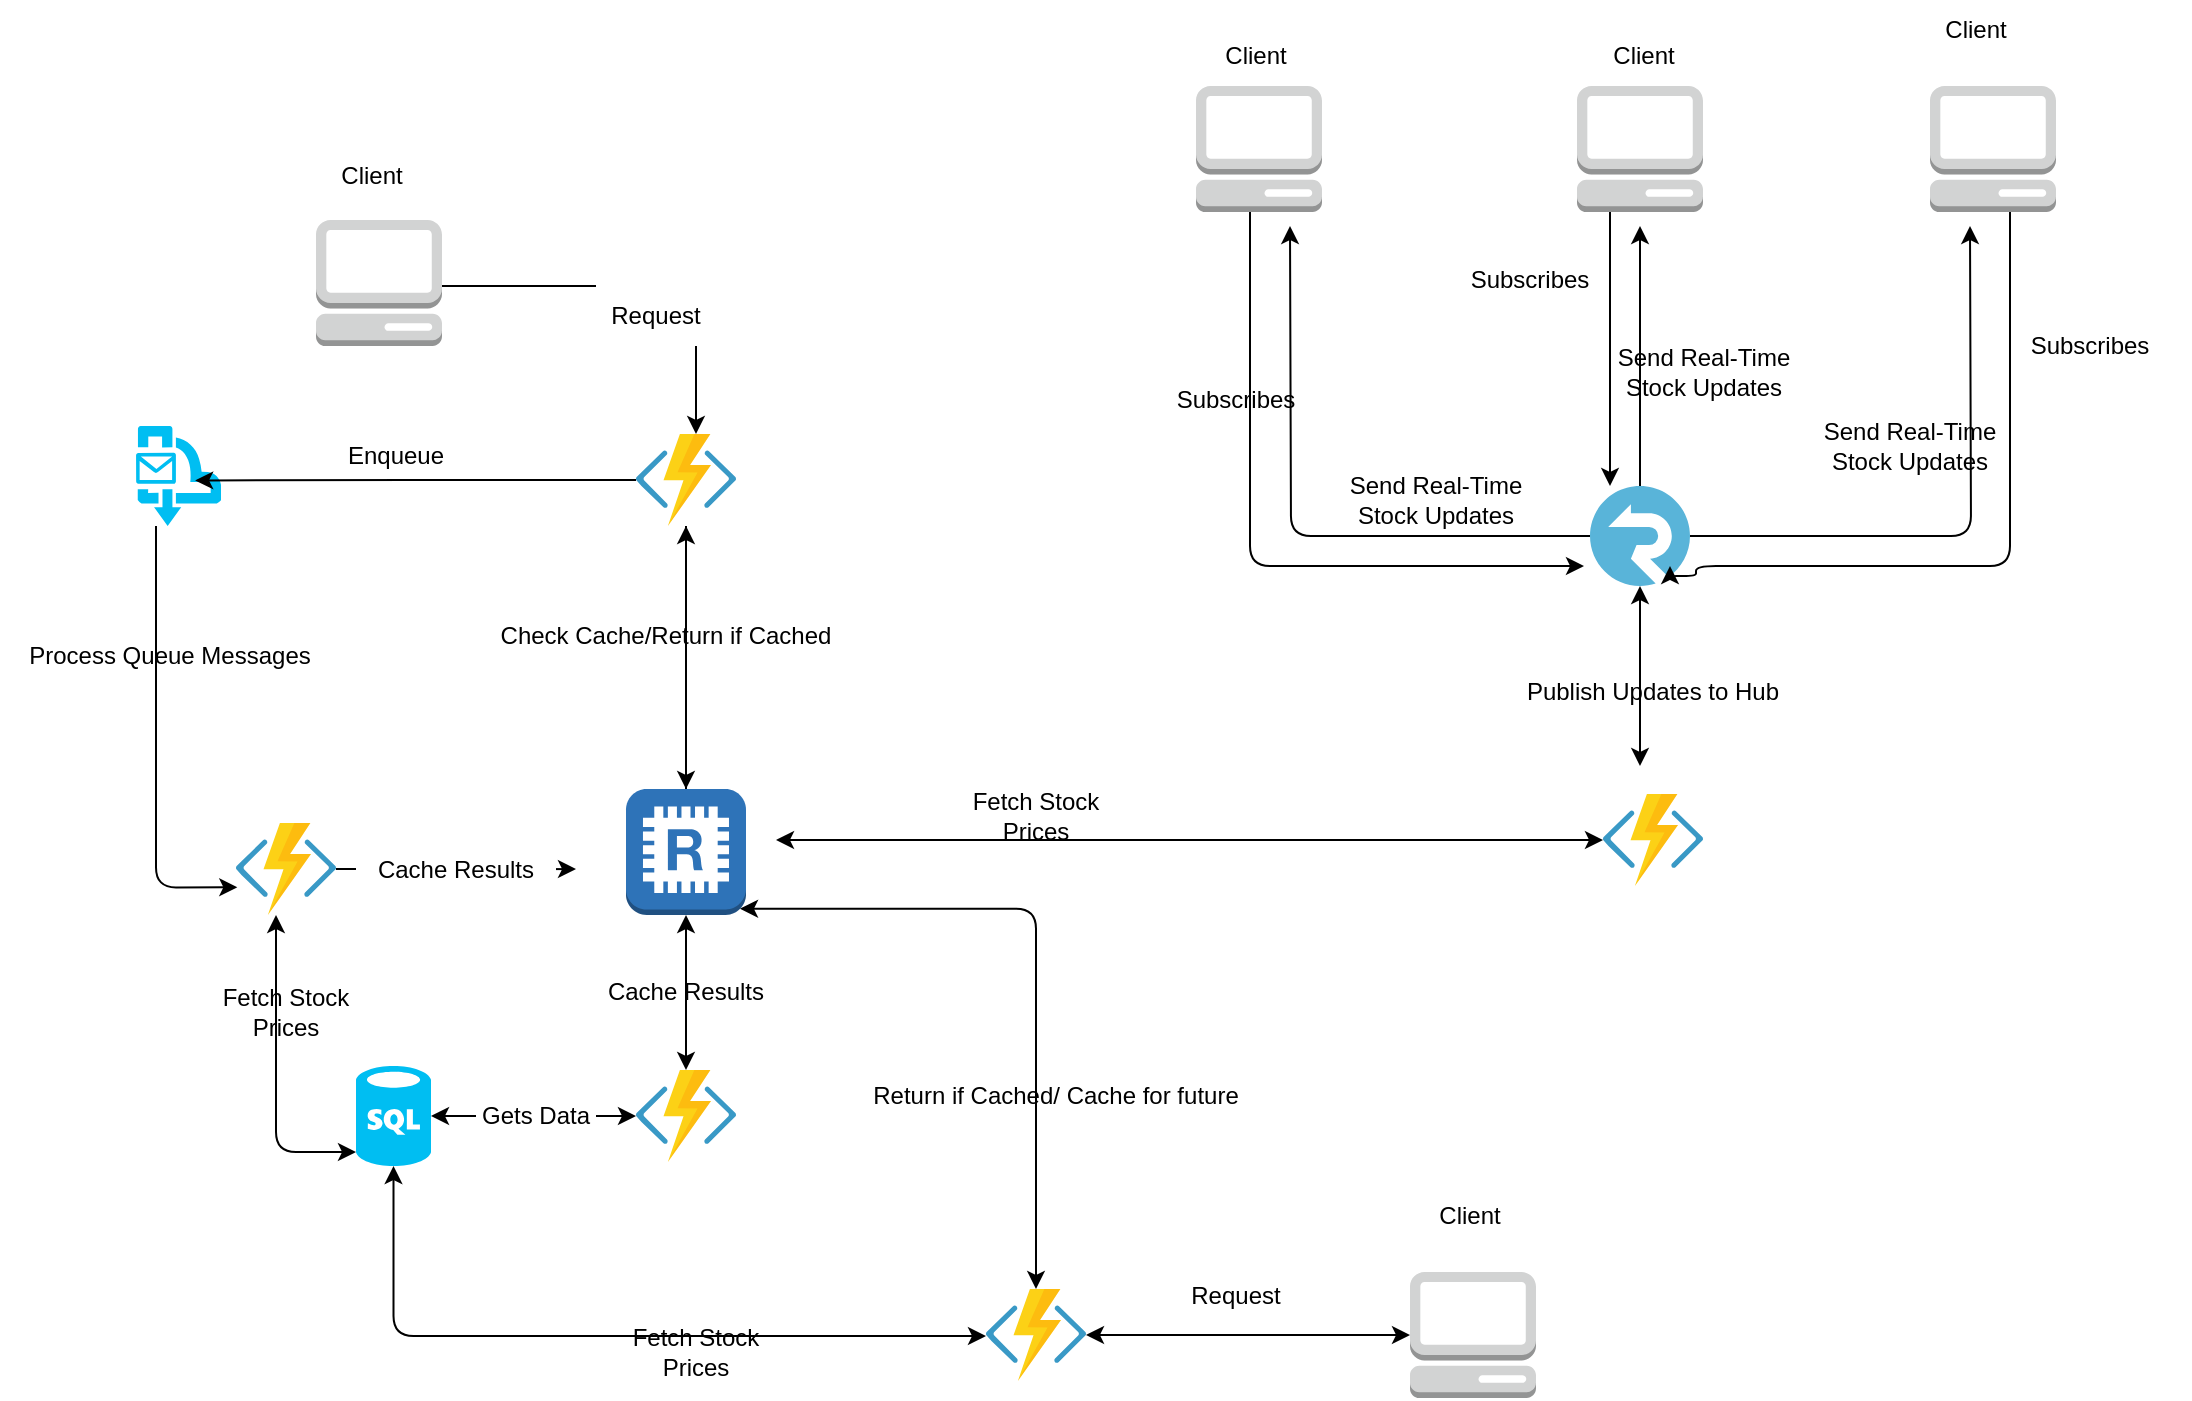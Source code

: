 <mxfile>
    <diagram id="QpszuUTG5H6QR6I4KYyF" name="Page-1">
        <mxGraphModel dx="1664" dy="1100" grid="1" gridSize="10" guides="1" tooltips="1" connect="1" arrows="1" fold="1" page="1" pageScale="1" pageWidth="850" pageHeight="1100" background="none" math="0" shadow="0">
            <root>
                <mxCell id="0"/>
                <mxCell id="1" parent="0"/>
                <mxCell id="48" style="edgeStyle=orthogonalEdgeStyle;html=1;" parent="1" source="4" target="20" edge="1">
                    <mxGeometry relative="1" as="geometry"/>
                </mxCell>
                <mxCell id="4" value="" style="outlineConnect=0;dashed=0;verticalLabelPosition=bottom;verticalAlign=top;align=center;html=1;shape=mxgraph.aws3.redis;fillColor=#2E73B8;gradientColor=none;" parent="1" vertex="1">
                    <mxGeometry x="395" y="401.5" width="60" height="63" as="geometry"/>
                </mxCell>
                <mxCell id="100" style="edgeStyle=orthogonalEdgeStyle;html=1;startArrow=none;startFill=1;" edge="1" parent="1" source="56" target="53">
                    <mxGeometry relative="1" as="geometry"/>
                </mxCell>
                <mxCell id="115" style="edgeStyle=orthogonalEdgeStyle;html=1;startArrow=classic;startFill=1;" edge="1" parent="1" source="5" target="95">
                    <mxGeometry relative="1" as="geometry">
                        <Array as="points">
                            <mxPoint x="279" y="675"/>
                        </Array>
                    </mxGeometry>
                </mxCell>
                <mxCell id="5" value="" style="verticalLabelPosition=bottom;html=1;verticalAlign=top;align=center;strokeColor=none;fillColor=#00BEF2;shape=mxgraph.azure.sql_database;" parent="1" vertex="1">
                    <mxGeometry x="260" y="540" width="37.5" height="50" as="geometry"/>
                </mxCell>
                <mxCell id="45" style="edgeStyle=orthogonalEdgeStyle;html=1;entryX=0.013;entryY=0.699;entryDx=0;entryDy=0;entryPerimeter=0;" parent="1" source="6" target="24" edge="1">
                    <mxGeometry relative="1" as="geometry">
                        <Array as="points">
                            <mxPoint x="160" y="451"/>
                        </Array>
                    </mxGeometry>
                </mxCell>
                <mxCell id="6" value="" style="verticalLabelPosition=bottom;html=1;verticalAlign=top;align=center;strokeColor=none;fillColor=#00BEF2;shape=mxgraph.azure.service_bus_queues;pointerEvents=1;" parent="1" vertex="1">
                    <mxGeometry x="150" y="220" width="42.5" height="50" as="geometry"/>
                </mxCell>
                <mxCell id="75" style="edgeStyle=orthogonalEdgeStyle;html=1;startArrow=none;startFill=0;" parent="1" source="7" edge="1">
                    <mxGeometry relative="1" as="geometry">
                        <mxPoint x="727" y="120" as="targetPoint"/>
                    </mxGeometry>
                </mxCell>
                <mxCell id="76" style="edgeStyle=orthogonalEdgeStyle;html=1;startArrow=none;startFill=0;" parent="1" source="7" edge="1">
                    <mxGeometry relative="1" as="geometry">
                        <mxPoint x="902" y="120" as="targetPoint"/>
                    </mxGeometry>
                </mxCell>
                <mxCell id="79" style="edgeStyle=orthogonalEdgeStyle;html=1;startArrow=none;startFill=0;" parent="1" source="7" edge="1">
                    <mxGeometry relative="1" as="geometry">
                        <mxPoint x="1067" y="120" as="targetPoint"/>
                    </mxGeometry>
                </mxCell>
                <mxCell id="83" style="edgeStyle=orthogonalEdgeStyle;html=1;startArrow=classic;startFill=1;" parent="1" source="7" edge="1">
                    <mxGeometry relative="1" as="geometry">
                        <mxPoint x="902" y="390" as="targetPoint"/>
                    </mxGeometry>
                </mxCell>
                <mxCell id="7" value="" style="sketch=0;aspect=fixed;html=1;points=[];align=center;image;fontSize=12;image=img/lib/mscae/SignalR.svg;" parent="1" vertex="1">
                    <mxGeometry x="877" y="250" width="50" height="50" as="geometry"/>
                </mxCell>
                <mxCell id="22" style="edgeStyle=orthogonalEdgeStyle;html=1;startArrow=none;" parent="1" source="29" target="20" edge="1">
                    <mxGeometry relative="1" as="geometry">
                        <Array as="points">
                            <mxPoint x="430" y="210"/>
                            <mxPoint x="430" y="210"/>
                        </Array>
                    </mxGeometry>
                </mxCell>
                <mxCell id="14" value="" style="outlineConnect=0;dashed=0;verticalLabelPosition=bottom;verticalAlign=top;align=center;html=1;shape=mxgraph.aws3.management_console;fillColor=#D2D3D3;gradientColor=none;" parent="1" vertex="1">
                    <mxGeometry x="240" y="117" width="63" height="63" as="geometry"/>
                </mxCell>
                <mxCell id="63" style="edgeStyle=orthogonalEdgeStyle;html=1;startArrow=none;startFill=0;" parent="1" source="15" edge="1">
                    <mxGeometry relative="1" as="geometry">
                        <mxPoint x="874" y="290" as="targetPoint"/>
                        <Array as="points">
                            <mxPoint x="707" y="290"/>
                            <mxPoint x="874" y="290"/>
                        </Array>
                    </mxGeometry>
                </mxCell>
                <mxCell id="15" value="" style="outlineConnect=0;dashed=0;verticalLabelPosition=bottom;verticalAlign=top;align=center;html=1;shape=mxgraph.aws3.management_console;fillColor=#D2D3D3;gradientColor=none;" parent="1" vertex="1">
                    <mxGeometry x="680" y="50" width="63" height="63" as="geometry"/>
                </mxCell>
                <mxCell id="23" style="edgeStyle=orthogonalEdgeStyle;html=1;entryX=0.696;entryY=0.544;entryDx=0;entryDy=0;entryPerimeter=0;" parent="1" source="20" target="6" edge="1">
                    <mxGeometry relative="1" as="geometry"/>
                </mxCell>
                <mxCell id="35" style="edgeStyle=orthogonalEdgeStyle;html=1;entryX=0.5;entryY=0;entryDx=0;entryDy=0;entryPerimeter=0;" parent="1" source="20" target="4" edge="1">
                    <mxGeometry relative="1" as="geometry">
                        <Array as="points"/>
                    </mxGeometry>
                </mxCell>
                <mxCell id="20" value="" style="sketch=0;aspect=fixed;html=1;points=[];align=center;image;fontSize=12;image=img/lib/mscae/Functions.svg;" parent="1" vertex="1">
                    <mxGeometry x="400" y="224" width="50" height="46" as="geometry"/>
                </mxCell>
                <mxCell id="41" style="edgeStyle=orthogonalEdgeStyle;html=1;startArrow=none;" parent="1" source="42" edge="1">
                    <mxGeometry relative="1" as="geometry">
                        <mxPoint x="370.0" y="441.5" as="targetPoint"/>
                    </mxGeometry>
                </mxCell>
                <mxCell id="121" style="edgeStyle=orthogonalEdgeStyle;html=1;entryX=0;entryY=0.86;entryDx=0;entryDy=0;entryPerimeter=0;startArrow=classic;startFill=1;" edge="1" parent="1" source="24" target="5">
                    <mxGeometry relative="1" as="geometry">
                        <Array as="points">
                            <mxPoint x="220" y="583"/>
                        </Array>
                    </mxGeometry>
                </mxCell>
                <mxCell id="24" value="" style="sketch=0;aspect=fixed;html=1;points=[];align=center;image;fontSize=12;image=img/lib/mscae/Functions.svg;" parent="1" vertex="1">
                    <mxGeometry x="200" y="418.5" width="50" height="46" as="geometry"/>
                </mxCell>
                <mxCell id="30" value="Enqueue" style="text;html=1;strokeColor=none;fillColor=none;align=center;verticalAlign=middle;whiteSpace=wrap;rounded=0;" parent="1" vertex="1">
                    <mxGeometry x="250" y="220" width="60" height="30" as="geometry"/>
                </mxCell>
                <mxCell id="36" value="Check Cache/Return if Cached" style="text;html=1;strokeColor=none;fillColor=none;align=center;verticalAlign=middle;whiteSpace=wrap;rounded=0;" parent="1" vertex="1">
                    <mxGeometry x="325" y="310" width="180" height="30" as="geometry"/>
                </mxCell>
                <mxCell id="38" value="Process Queue Messages" style="text;html=1;strokeColor=none;fillColor=none;align=center;verticalAlign=middle;whiteSpace=wrap;rounded=0;" parent="1" vertex="1">
                    <mxGeometry x="82.5" y="320" width="167.5" height="30" as="geometry"/>
                </mxCell>
                <mxCell id="43" value="" style="edgeStyle=orthogonalEdgeStyle;html=1;endArrow=none;" parent="1" source="24" target="42" edge="1">
                    <mxGeometry relative="1" as="geometry">
                        <mxPoint x="370.0" y="441.5" as="targetPoint"/>
                        <mxPoint x="250" y="441.5" as="sourcePoint"/>
                    </mxGeometry>
                </mxCell>
                <mxCell id="42" value="Cache Results" style="text;html=1;strokeColor=none;fillColor=none;align=center;verticalAlign=middle;whiteSpace=wrap;rounded=0;" parent="1" vertex="1">
                    <mxGeometry x="260" y="428.25" width="100" height="26.5" as="geometry"/>
                </mxCell>
                <mxCell id="46" value="" style="edgeStyle=orthogonalEdgeStyle;html=1;endArrow=none;" parent="1" source="14" target="29" edge="1">
                    <mxGeometry relative="1" as="geometry">
                        <mxPoint x="418.5" y="53" as="sourcePoint"/>
                        <mxPoint x="425" y="224" as="targetPoint"/>
                        <Array as="points">
                            <mxPoint x="271" y="160"/>
                        </Array>
                    </mxGeometry>
                </mxCell>
                <mxCell id="29" value="Request" style="text;html=1;strokeColor=none;fillColor=none;align=center;verticalAlign=middle;whiteSpace=wrap;rounded=0;" parent="1" vertex="1">
                    <mxGeometry x="380" y="150" width="60" height="30" as="geometry"/>
                </mxCell>
                <mxCell id="47" value="Client" style="text;html=1;strokeColor=none;fillColor=none;align=center;verticalAlign=middle;whiteSpace=wrap;rounded=0;" parent="1" vertex="1">
                    <mxGeometry x="237.5" y="80" width="60" height="30" as="geometry"/>
                </mxCell>
                <mxCell id="64" style="edgeStyle=orthogonalEdgeStyle;html=1;startArrow=none;startFill=0;" parent="1" source="50" target="7" edge="1">
                    <mxGeometry relative="1" as="geometry">
                        <Array as="points">
                            <mxPoint x="887" y="220"/>
                            <mxPoint x="887" y="220"/>
                        </Array>
                    </mxGeometry>
                </mxCell>
                <mxCell id="50" value="" style="outlineConnect=0;dashed=0;verticalLabelPosition=bottom;verticalAlign=top;align=center;html=1;shape=mxgraph.aws3.management_console;fillColor=#D2D3D3;gradientColor=none;" parent="1" vertex="1">
                    <mxGeometry x="870.5" y="50" width="63" height="63" as="geometry"/>
                </mxCell>
                <mxCell id="65" style="edgeStyle=orthogonalEdgeStyle;html=1;startArrow=none;startFill=0;" parent="1" source="51" edge="1">
                    <mxGeometry relative="1" as="geometry">
                        <mxPoint x="917" y="290" as="targetPoint"/>
                        <Array as="points">
                            <mxPoint x="1087" y="290"/>
                            <mxPoint x="930" y="290"/>
                            <mxPoint x="930" y="295"/>
                        </Array>
                    </mxGeometry>
                </mxCell>
                <mxCell id="51" value="" style="outlineConnect=0;dashed=0;verticalLabelPosition=bottom;verticalAlign=top;align=center;html=1;shape=mxgraph.aws3.management_console;fillColor=#D2D3D3;gradientColor=none;" parent="1" vertex="1">
                    <mxGeometry x="1047" y="50" width="63" height="63" as="geometry"/>
                </mxCell>
                <mxCell id="103" style="edgeStyle=orthogonalEdgeStyle;html=1;entryX=0.5;entryY=1;entryDx=0;entryDy=0;entryPerimeter=0;startArrow=classic;startFill=1;" edge="1" parent="1" source="53" target="4">
                    <mxGeometry relative="1" as="geometry"/>
                </mxCell>
                <mxCell id="53" value="" style="sketch=0;aspect=fixed;html=1;points=[];align=center;image;fontSize=12;image=img/lib/mscae/Functions.svg;" parent="1" vertex="1">
                    <mxGeometry x="400" y="542" width="50" height="46" as="geometry"/>
                </mxCell>
                <mxCell id="61" value="Cache Results" style="text;html=1;strokeColor=none;fillColor=none;align=center;verticalAlign=middle;whiteSpace=wrap;rounded=0;" parent="1" vertex="1">
                    <mxGeometry x="375" y="490" width="100" height="26.5" as="geometry"/>
                </mxCell>
                <mxCell id="67" style="edgeStyle=orthogonalEdgeStyle;html=1;startArrow=classic;startFill=1;" parent="1" source="66" edge="1">
                    <mxGeometry relative="1" as="geometry">
                        <mxPoint x="470" y="427" as="targetPoint"/>
                    </mxGeometry>
                </mxCell>
                <mxCell id="66" value="" style="sketch=0;aspect=fixed;html=1;points=[];align=center;image;fontSize=12;image=img/lib/mscae/Functions.svg;" parent="1" vertex="1">
                    <mxGeometry x="883.5" y="404" width="50" height="46" as="geometry"/>
                </mxCell>
                <mxCell id="68" value="Fetch Stock Prices" style="text;html=1;strokeColor=none;fillColor=none;align=center;verticalAlign=middle;whiteSpace=wrap;rounded=0;" parent="1" vertex="1">
                    <mxGeometry x="550" y="401.5" width="100" height="26.5" as="geometry"/>
                </mxCell>
                <mxCell id="71" value="Subscribes" style="text;html=1;strokeColor=none;fillColor=none;align=center;verticalAlign=middle;whiteSpace=wrap;rounded=0;" parent="1" vertex="1">
                    <mxGeometry x="650" y="193.5" width="100" height="26.5" as="geometry"/>
                </mxCell>
                <mxCell id="72" value="Send Real-Time Stock Updates" style="text;html=1;strokeColor=none;fillColor=none;align=center;verticalAlign=middle;whiteSpace=wrap;rounded=0;" parent="1" vertex="1">
                    <mxGeometry x="750" y="243.5" width="100" height="26.5" as="geometry"/>
                </mxCell>
                <mxCell id="73" value="&lt;span style=&quot;color: rgba(0, 0, 0, 0); font-family: monospace; font-size: 0px; text-align: start;&quot;&gt;%3CmxGraphModel%3E%3Croot%3E%3CmxCell%20id%3D%220%22%2F%3E%3CmxCell%20id%3D%221%22%20parent%3D%220%22%2F%3E%3CmxCell%20id%3D%222%22%20value%3D%22Subscribes%22%20style%3D%22text%3Bhtml%3D1%3BstrokeColor%3Dnone%3BfillColor%3Dnone%3Balign%3Dcenter%3BverticalAlign%3Dmiddle%3BwhiteSpace%3Dwrap%3Brounded%3D0%3B%22%20vertex%3D%221%22%20parent%3D%221%22%3E%3CmxGeometry%20x%3D%22730%22%20y%3D%22133.5%22%20width%3D%22100%22%20height%3D%2226.5%22%20as%3D%22geometry%22%2F%3E%3C%2FmxCell%3E%3C%2Froot%3E%3C%2FmxGraphModel%3E&lt;/span&gt;&lt;span style=&quot;color: rgba(0, 0, 0, 0); font-family: monospace; font-size: 0px; text-align: start;&quot;&gt;%3CmxGraphModel%3E%3Croot%3E%3CmxCell%20id%3D%220%22%2F%3E%3CmxCell%20id%3D%221%22%20parent%3D%220%22%2F%3E%3CmxCell%20id%3D%222%22%20value%3D%22Subscribes%22%20style%3D%22text%3Bhtml%3D1%3BstrokeColor%3Dnone%3BfillColor%3Dnone%3Balign%3Dcenter%3BverticalAlign%3Dmiddle%3BwhiteSpace%3Dwrap%3Brounded%3D0%3B%22%20vertex%3D%221%22%20parent%3D%221%22%3E%3CmxGeometry%20x%3D%22730%22%20y%3D%22133.5%22%20width%3D%22100%22%20height%3D%2226.5%22%20as%3D%22geometry%22%2F%3E%3C%2FmxCell%3E%3C%2Froot%3E%3C%2FmxGraphModel%3E&lt;/span&gt;" style="text;html=1;strokeColor=none;fillColor=none;align=center;verticalAlign=middle;whiteSpace=wrap;rounded=0;" parent="1" vertex="1">
                    <mxGeometry x="1077" y="160" width="100" height="26.5" as="geometry"/>
                </mxCell>
                <mxCell id="74" value="Subscribes" style="text;html=1;strokeColor=none;fillColor=none;align=center;verticalAlign=middle;whiteSpace=wrap;rounded=0;" parent="1" vertex="1">
                    <mxGeometry x="797" y="133.5" width="100" height="26.5" as="geometry"/>
                </mxCell>
                <mxCell id="78" value="Send Real-Time Stock Updates" style="text;html=1;strokeColor=none;fillColor=none;align=center;verticalAlign=middle;whiteSpace=wrap;rounded=0;" parent="1" vertex="1">
                    <mxGeometry x="883.5" y="180" width="100" height="26.5" as="geometry"/>
                </mxCell>
                <mxCell id="80" value="Send Real-Time Stock Updates" style="text;html=1;strokeColor=none;fillColor=none;align=center;verticalAlign=middle;whiteSpace=wrap;rounded=0;" parent="1" vertex="1">
                    <mxGeometry x="987" y="217" width="100" height="26.5" as="geometry"/>
                </mxCell>
                <mxCell id="84" value="Publish Updates to Hub" style="text;html=1;strokeColor=none;fillColor=none;align=center;verticalAlign=middle;whiteSpace=wrap;rounded=0;" parent="1" vertex="1">
                    <mxGeometry x="835" y="340" width="147" height="26.5" as="geometry"/>
                </mxCell>
                <mxCell id="85" value="Subscribes" style="text;html=1;strokeColor=none;fillColor=none;align=center;verticalAlign=middle;whiteSpace=wrap;rounded=0;" parent="1" vertex="1">
                    <mxGeometry x="1077" y="167" width="100" height="26.5" as="geometry"/>
                </mxCell>
                <mxCell id="86" value="Client" style="text;html=1;strokeColor=none;fillColor=none;align=center;verticalAlign=middle;whiteSpace=wrap;rounded=0;" parent="1" vertex="1">
                    <mxGeometry x="680" y="20" width="60" height="30" as="geometry"/>
                </mxCell>
                <mxCell id="87" value="Client" style="text;html=1;strokeColor=none;fillColor=none;align=center;verticalAlign=middle;whiteSpace=wrap;rounded=0;" parent="1" vertex="1">
                    <mxGeometry x="1040" y="7" width="60" height="30" as="geometry"/>
                </mxCell>
                <mxCell id="88" value="Client" style="text;html=1;strokeColor=none;fillColor=none;align=center;verticalAlign=middle;whiteSpace=wrap;rounded=0;" parent="1" vertex="1">
                    <mxGeometry x="873.5" y="20" width="60" height="30" as="geometry"/>
                </mxCell>
                <mxCell id="94" value="Client" style="text;html=1;strokeColor=none;fillColor=none;align=center;verticalAlign=middle;whiteSpace=wrap;rounded=0;" vertex="1" parent="1">
                    <mxGeometry x="787" y="600" width="60" height="30" as="geometry"/>
                </mxCell>
                <mxCell id="105" style="edgeStyle=orthogonalEdgeStyle;html=1;entryX=0.95;entryY=0.95;entryDx=0;entryDy=0;entryPerimeter=0;startArrow=classic;startFill=1;" edge="1" parent="1" source="95" target="4">
                    <mxGeometry relative="1" as="geometry">
                        <Array as="points">
                            <mxPoint x="600" y="461"/>
                        </Array>
                    </mxGeometry>
                </mxCell>
                <mxCell id="95" value="" style="sketch=0;aspect=fixed;html=1;points=[];align=center;image;fontSize=12;image=img/lib/mscae/Functions.svg;" vertex="1" parent="1">
                    <mxGeometry x="575" y="651.5" width="50" height="46" as="geometry"/>
                </mxCell>
                <mxCell id="106" style="edgeStyle=orthogonalEdgeStyle;html=1;startArrow=classic;startFill=1;" edge="1" parent="1" source="96" target="95">
                    <mxGeometry relative="1" as="geometry"/>
                </mxCell>
                <mxCell id="96" value="" style="outlineConnect=0;dashed=0;verticalLabelPosition=bottom;verticalAlign=top;align=center;html=1;shape=mxgraph.aws3.management_console;fillColor=#D2D3D3;gradientColor=none;" vertex="1" parent="1">
                    <mxGeometry x="787" y="643" width="63" height="63" as="geometry"/>
                </mxCell>
                <mxCell id="102" value="" style="edgeStyle=orthogonalEdgeStyle;html=1;startArrow=classic;startFill=1;endArrow=none;" edge="1" parent="1" source="5" target="56">
                    <mxGeometry relative="1" as="geometry">
                        <mxPoint x="297.5" y="565.0" as="sourcePoint"/>
                        <mxPoint x="400" y="565.0" as="targetPoint"/>
                    </mxGeometry>
                </mxCell>
                <mxCell id="56" value="Gets Data" style="text;html=1;strokeColor=none;fillColor=none;align=center;verticalAlign=middle;whiteSpace=wrap;rounded=0;" parent="1" vertex="1">
                    <mxGeometry x="320" y="550" width="60" height="30" as="geometry"/>
                </mxCell>
                <mxCell id="109" value="Request" style="text;html=1;strokeColor=none;fillColor=none;align=center;verticalAlign=middle;whiteSpace=wrap;rounded=0;" vertex="1" parent="1">
                    <mxGeometry x="670" y="640" width="60" height="30" as="geometry"/>
                </mxCell>
                <mxCell id="110" value="Return if Cached/ Cache for future" style="text;html=1;strokeColor=none;fillColor=none;align=center;verticalAlign=middle;whiteSpace=wrap;rounded=0;" vertex="1" parent="1">
                    <mxGeometry x="510" y="540" width="200" height="30" as="geometry"/>
                </mxCell>
                <mxCell id="114" value="Fetch Stock Prices" style="text;html=1;strokeColor=none;fillColor=none;align=center;verticalAlign=middle;whiteSpace=wrap;rounded=0;" vertex="1" parent="1">
                    <mxGeometry x="175" y="500" width="100" height="26.5" as="geometry"/>
                </mxCell>
                <mxCell id="116" value="Fetch Stock Prices" style="text;html=1;strokeColor=none;fillColor=none;align=center;verticalAlign=middle;whiteSpace=wrap;rounded=0;" vertex="1" parent="1">
                    <mxGeometry x="380" y="670" width="100" height="26.5" as="geometry"/>
                </mxCell>
            </root>
        </mxGraphModel>
    </diagram>
</mxfile>